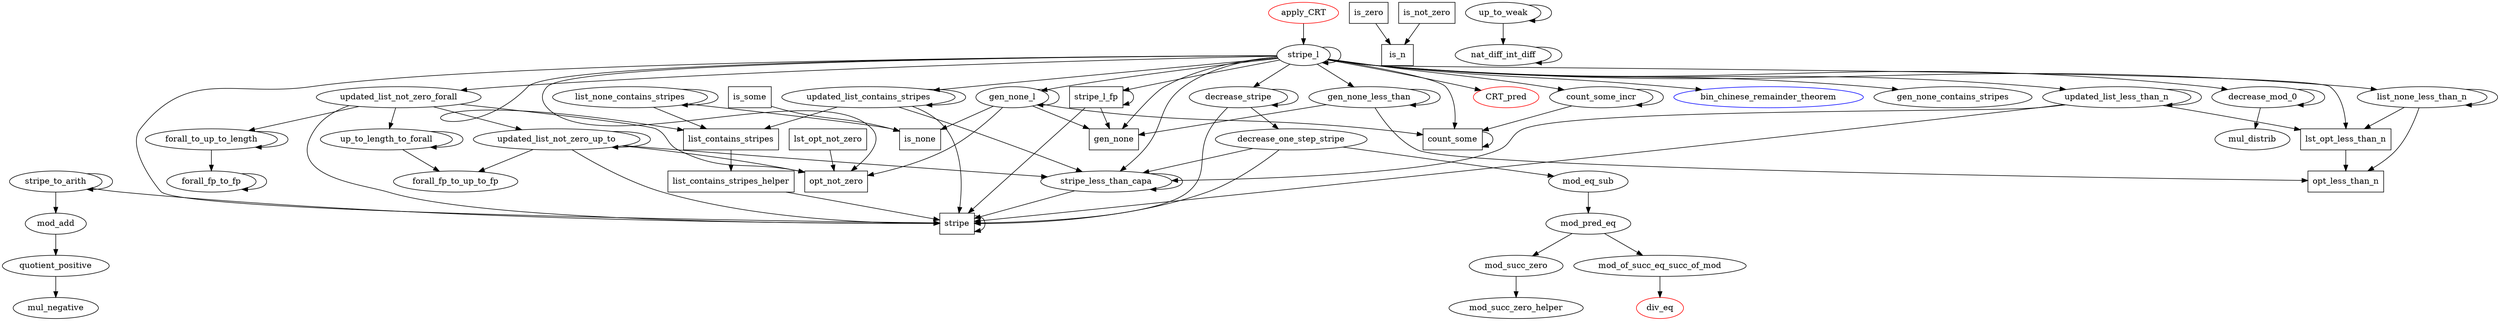 digraph stripe_l {
	mul_negative;
	quotient_positive;
	mod_add;
	mod_succ_zero_helper;
	mod_succ_zero;
	div_eq[color=red];

	mod_of_succ_eq_succ_of_mod;
	mod_pred_eq;

	is_n[shape=box];
	is_none[shape=box];
	is_some[shape=box];
	is_zero[shape=box];
	is_not_zero[shape=box];
	gen_none[shape=box];
	opt_less_than_n[shape=box];
	opt_not_zero[shape=box];
	lst_opt_less_than_n[shape=box];
	lst_opt_not_zero[shape=box];

	gen_none_less_than;
	gen_none_l;

	count_some[shape=box];
	stripe[shape=box];
	list_contains_stripes_helper[shape=box];
	list_contains_stripes[shape=box];

	stripe_less_than_capa;
	list_none_less_than_n;
	list_none_contains_stripes;
	forall_fp_to_fp;
	forall_fp_to_up_to_fp;
	forall_to_up_to_length;
	up_to_length_to_forall;
	count_some_incr;
	updated_list_contains_stripes;
	updated_list_less_than_n;
	updated_list_not_zero_up_to;
	updated_list_not_zero_forall;
	stripe_to_arith;
	CRT_pred[color=red];
	mod_eq_sub;
	decrease_one_step_stripe;
	decrease_stripe;
	mul_distrib;
	decrease_mod_0;

	bin_chinese_remainder_theorem[color=blue];

	stripe_l_fp[shape=box];

	stripe_l;

	nat_diff_int_diff;
	up_to_weak;
	apply_CRT[color=red];

	apply_CRT -> stripe_l;

	up_to_weak -> {up_to_weak nat_diff_int_diff}

	nat_diff_int_diff -> nat_diff_int_diff;

	stripe_l_fp -> gen_none;
	stripe_l_fp -> stripe;
	stripe_l_fp -> stripe_l_fp;

	stripe_l -> stripe_l_fp;

	stripe_l -> gen_none;
	stripe_l -> gen_none_l;
	stripe_l -> gen_none_contains_stripes;
	stripe_l -> gen_none_less_than;
	stripe_l -> list_none_less_than_n;

	stripe_l -> stripe_l;
	stripe_l -> count_some;
	stripe_l -> stripe;
	stripe_l -> stripe_less_than_capa;
	stripe_l -> opt_not_zero;
	stripe_l -> lst_opt_less_than_n;
	stripe_l -> list_contains_stripes;
	stripe_l -> decrease_stripe;
	stripe_l -> CRT_pred;
	stripe_l -> decrease_mod_0;
	stripe_l -> count_some_incr;
	stripe_l -> updated_list_contains_stripes;
	stripe_l -> updated_list_less_than_n;
	stripe_l -> updated_list_not_zero_forall;
	stripe_l -> bin_chinese_remainder_theorem;

	decrease_mod_0 -> {decrease_mod_0 mul_distrib }

	decrease_stripe -> {decrease_one_step_stripe decrease_stripe stripe}

	decrease_one_step_stripe -> {stripe stripe_less_than_capa mod_eq_sub}

	mod_eq_sub -> {mod_pred_eq}

	stripe_to_arith -> {stripe stripe_to_arith mod_add}

	updated_list_not_zero_forall -> {opt_not_zero stripe forall_to_up_to_length updated_list_not_zero_up_to up_to_length_to_forall }

	updated_list_not_zero_up_to -> {forall_fp_to_up_to_fp opt_not_zero updated_list_not_zero_up_to stripe stripe_less_than_capa}

	updated_list_less_than_n -> {lst_opt_less_than_n stripe updated_list_less_than_n stripe_less_than_capa}

	updated_list_contains_stripes -> {list_contains_stripes updated_list_contains_stripes stripe stripe_less_than_capa}

	count_some_incr -> {count_some count_some_incr}

	up_to_length_to_forall -> {forall_fp_to_up_to_fp up_to_length_to_forall}

	forall_to_up_to_length -> {forall_to_up_to_length forall_fp_to_fp}

	forall_fp_to_fp -> forall_fp_to_fp;

	list_none_contains_stripes -> {list_contains_stripes list_none_contains_stripes is_none}

	list_none_less_than_n -> {opt_less_than_n lst_opt_less_than_n list_none_less_than_n}

	stripe_less_than_capa -> {stripe stripe_less_than_capa}

	list_contains_stripes -> list_contains_stripes_helper;

	list_contains_stripes_helper -> stripe;

	stripe -> stripe;

	count_some -> count_some;

	gen_none_l -> {gen_none is_none count_some opt_not_zero gen_none_l}

	gen_none_less_than -> {gen_none opt_less_than_n gen_none_less_than}

	lst_opt_not_zero -> opt_not_zero;

	lst_opt_less_than_n -> opt_less_than_n;

	is_not_zero -> is_n;

	is_zero -> is_n;

	is_some -> is_none;

	mod_pred_eq -> {mod_succ_zero mod_of_succ_eq_succ_of_mod }

	mod_of_succ_eq_succ_of_mod -> div_eq;

	mod_succ_zero -> mod_succ_zero_helper;

	mod_add -> quotient_positive;

	quotient_positive -> mul_negative;

}

